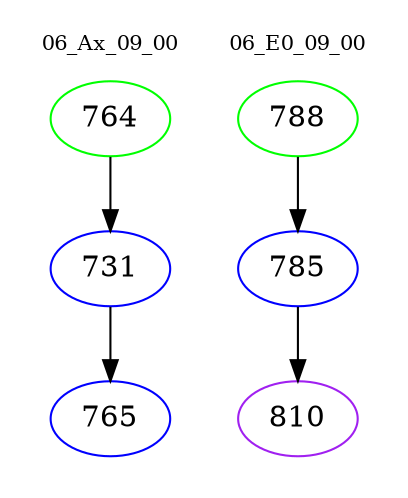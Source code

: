 digraph{
subgraph cluster_0 {
color = white
label = "06_Ax_09_00";
fontsize=10;
T0_764 [label="764", color="green"]
T0_764 -> T0_731 [color="black"]
T0_731 [label="731", color="blue"]
T0_731 -> T0_765 [color="black"]
T0_765 [label="765", color="blue"]
}
subgraph cluster_1 {
color = white
label = "06_E0_09_00";
fontsize=10;
T1_788 [label="788", color="green"]
T1_788 -> T1_785 [color="black"]
T1_785 [label="785", color="blue"]
T1_785 -> T1_810 [color="black"]
T1_810 [label="810", color="purple"]
}
}
